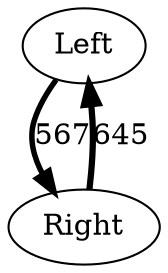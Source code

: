 strict digraph  {
Left;
Right;
Left -> Right  [label=567, penwidth="2.6372093023255814"];
Right -> Left  [label=645, penwidth="3.0"];
}
